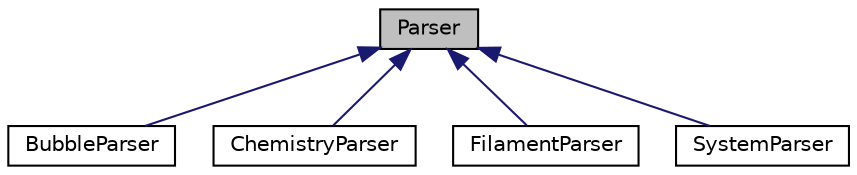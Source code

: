 digraph "Parser"
{
 // INTERACTIVE_SVG=YES
  edge [fontname="Helvetica",fontsize="10",labelfontname="Helvetica",labelfontsize="10"];
  node [fontname="Helvetica",fontsize="10",shape=record];
  Node0 [label="Parser",height=0.2,width=0.4,color="black", fillcolor="grey75", style="filled", fontcolor="black"];
  Node0 -> Node1 [dir="back",color="midnightblue",fontsize="10",style="solid",fontname="Helvetica"];
  Node1 [label="BubbleParser",height=0.2,width=0.4,color="black", fillcolor="white", style="filled",URL="$classBubbleParser.html",tooltip="Used to parse initial Bubble information, initialized by the Controller. "];
  Node0 -> Node2 [dir="back",color="midnightblue",fontsize="10",style="solid",fontname="Helvetica"];
  Node2 [label="ChemistryParser",height=0.2,width=0.4,color="black", fillcolor="white", style="filled",URL="$classChemistryParser.html",tooltip="Used to parse all chemical information, initialized by the Controller. "];
  Node0 -> Node3 [dir="back",color="midnightblue",fontsize="10",style="solid",fontname="Helvetica"];
  Node3 [label="FilamentParser",height=0.2,width=0.4,color="black", fillcolor="white", style="filled",URL="$classFilamentParser.html",tooltip="Used to parse initial Filament information, initialized by the Controller. "];
  Node0 -> Node4 [dir="back",color="midnightblue",fontsize="10",style="solid",fontname="Helvetica"];
  Node4 [label="SystemParser",height=0.2,width=0.4,color="black", fillcolor="white", style="filled",URL="$classSystemParser.html",tooltip="To parse a system input file, initialized by the Controller. "];
}
